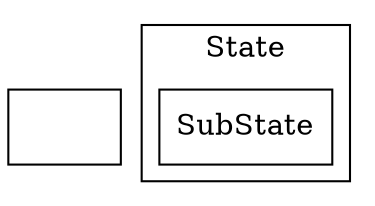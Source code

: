 digraph "Chart" {
"__init" [shape=box,label=""];
subgraph "cluster0" {
label = "State";
"0/0" [shape=box,label="SubState"];
}
}